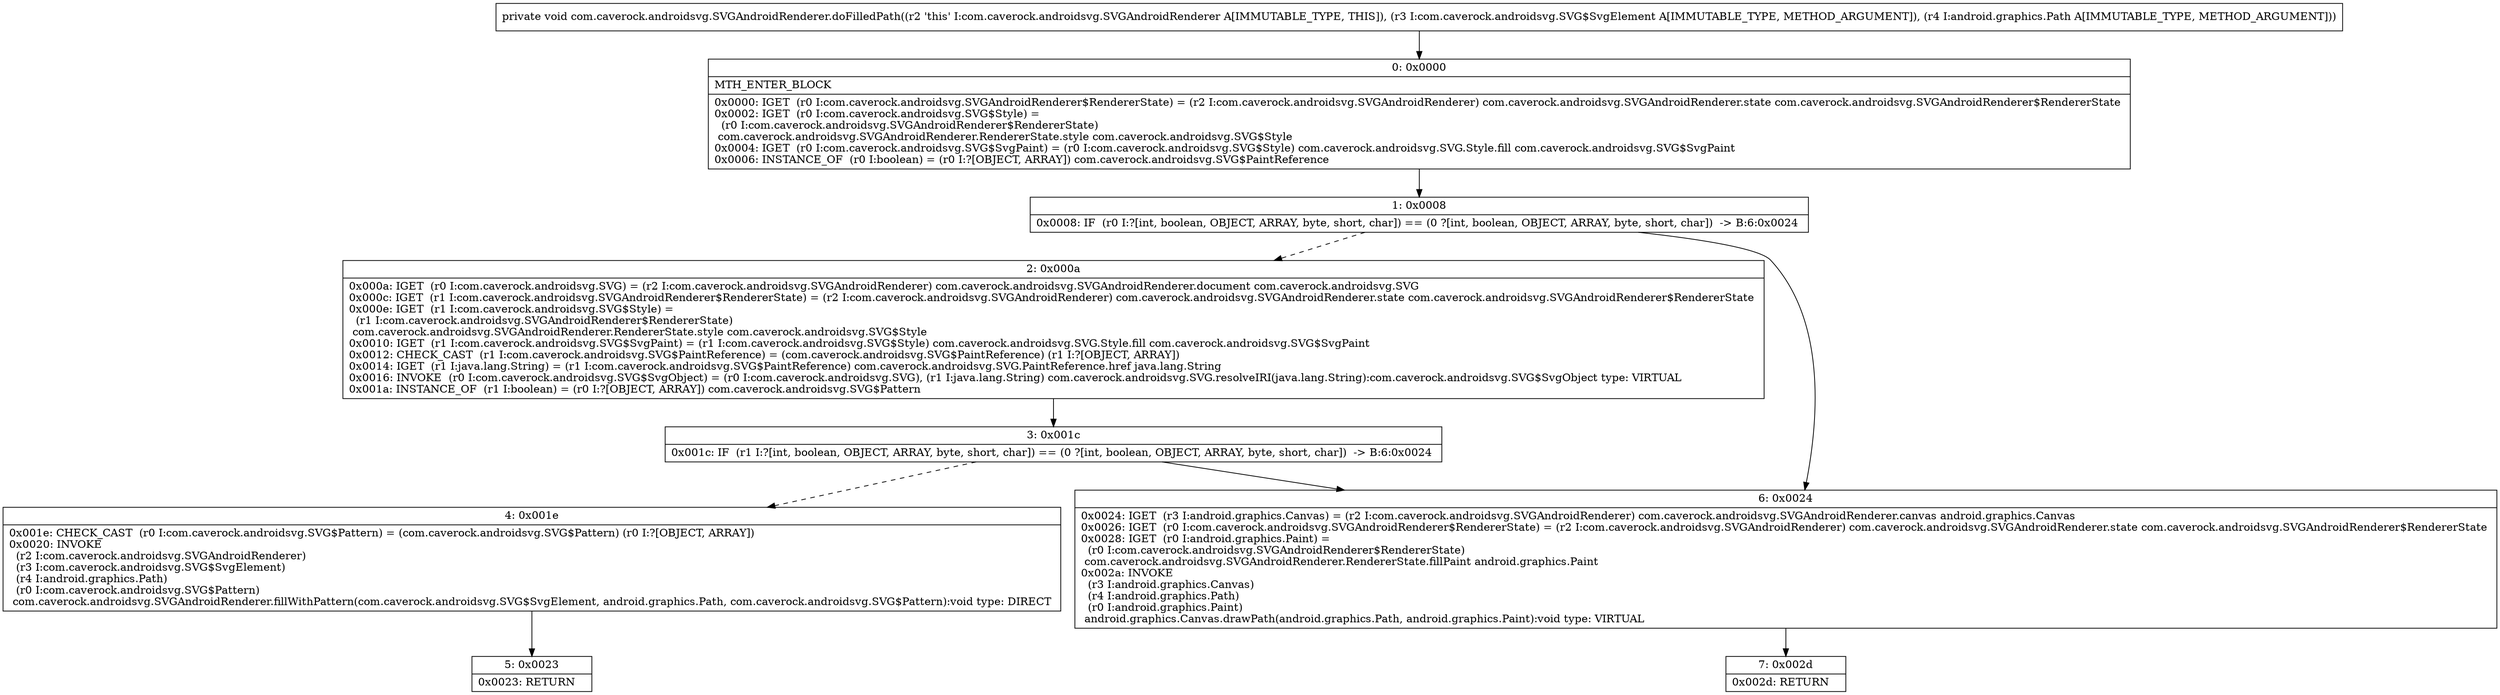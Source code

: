 digraph "CFG forcom.caverock.androidsvg.SVGAndroidRenderer.doFilledPath(Lcom\/caverock\/androidsvg\/SVG$SvgElement;Landroid\/graphics\/Path;)V" {
Node_0 [shape=record,label="{0\:\ 0x0000|MTH_ENTER_BLOCK\l|0x0000: IGET  (r0 I:com.caverock.androidsvg.SVGAndroidRenderer$RendererState) = (r2 I:com.caverock.androidsvg.SVGAndroidRenderer) com.caverock.androidsvg.SVGAndroidRenderer.state com.caverock.androidsvg.SVGAndroidRenderer$RendererState \l0x0002: IGET  (r0 I:com.caverock.androidsvg.SVG$Style) = \l  (r0 I:com.caverock.androidsvg.SVGAndroidRenderer$RendererState)\l com.caverock.androidsvg.SVGAndroidRenderer.RendererState.style com.caverock.androidsvg.SVG$Style \l0x0004: IGET  (r0 I:com.caverock.androidsvg.SVG$SvgPaint) = (r0 I:com.caverock.androidsvg.SVG$Style) com.caverock.androidsvg.SVG.Style.fill com.caverock.androidsvg.SVG$SvgPaint \l0x0006: INSTANCE_OF  (r0 I:boolean) = (r0 I:?[OBJECT, ARRAY]) com.caverock.androidsvg.SVG$PaintReference \l}"];
Node_1 [shape=record,label="{1\:\ 0x0008|0x0008: IF  (r0 I:?[int, boolean, OBJECT, ARRAY, byte, short, char]) == (0 ?[int, boolean, OBJECT, ARRAY, byte, short, char])  \-\> B:6:0x0024 \l}"];
Node_2 [shape=record,label="{2\:\ 0x000a|0x000a: IGET  (r0 I:com.caverock.androidsvg.SVG) = (r2 I:com.caverock.androidsvg.SVGAndroidRenderer) com.caverock.androidsvg.SVGAndroidRenderer.document com.caverock.androidsvg.SVG \l0x000c: IGET  (r1 I:com.caverock.androidsvg.SVGAndroidRenderer$RendererState) = (r2 I:com.caverock.androidsvg.SVGAndroidRenderer) com.caverock.androidsvg.SVGAndroidRenderer.state com.caverock.androidsvg.SVGAndroidRenderer$RendererState \l0x000e: IGET  (r1 I:com.caverock.androidsvg.SVG$Style) = \l  (r1 I:com.caverock.androidsvg.SVGAndroidRenderer$RendererState)\l com.caverock.androidsvg.SVGAndroidRenderer.RendererState.style com.caverock.androidsvg.SVG$Style \l0x0010: IGET  (r1 I:com.caverock.androidsvg.SVG$SvgPaint) = (r1 I:com.caverock.androidsvg.SVG$Style) com.caverock.androidsvg.SVG.Style.fill com.caverock.androidsvg.SVG$SvgPaint \l0x0012: CHECK_CAST  (r1 I:com.caverock.androidsvg.SVG$PaintReference) = (com.caverock.androidsvg.SVG$PaintReference) (r1 I:?[OBJECT, ARRAY]) \l0x0014: IGET  (r1 I:java.lang.String) = (r1 I:com.caverock.androidsvg.SVG$PaintReference) com.caverock.androidsvg.SVG.PaintReference.href java.lang.String \l0x0016: INVOKE  (r0 I:com.caverock.androidsvg.SVG$SvgObject) = (r0 I:com.caverock.androidsvg.SVG), (r1 I:java.lang.String) com.caverock.androidsvg.SVG.resolveIRI(java.lang.String):com.caverock.androidsvg.SVG$SvgObject type: VIRTUAL \l0x001a: INSTANCE_OF  (r1 I:boolean) = (r0 I:?[OBJECT, ARRAY]) com.caverock.androidsvg.SVG$Pattern \l}"];
Node_3 [shape=record,label="{3\:\ 0x001c|0x001c: IF  (r1 I:?[int, boolean, OBJECT, ARRAY, byte, short, char]) == (0 ?[int, boolean, OBJECT, ARRAY, byte, short, char])  \-\> B:6:0x0024 \l}"];
Node_4 [shape=record,label="{4\:\ 0x001e|0x001e: CHECK_CAST  (r0 I:com.caverock.androidsvg.SVG$Pattern) = (com.caverock.androidsvg.SVG$Pattern) (r0 I:?[OBJECT, ARRAY]) \l0x0020: INVOKE  \l  (r2 I:com.caverock.androidsvg.SVGAndroidRenderer)\l  (r3 I:com.caverock.androidsvg.SVG$SvgElement)\l  (r4 I:android.graphics.Path)\l  (r0 I:com.caverock.androidsvg.SVG$Pattern)\l com.caverock.androidsvg.SVGAndroidRenderer.fillWithPattern(com.caverock.androidsvg.SVG$SvgElement, android.graphics.Path, com.caverock.androidsvg.SVG$Pattern):void type: DIRECT \l}"];
Node_5 [shape=record,label="{5\:\ 0x0023|0x0023: RETURN   \l}"];
Node_6 [shape=record,label="{6\:\ 0x0024|0x0024: IGET  (r3 I:android.graphics.Canvas) = (r2 I:com.caverock.androidsvg.SVGAndroidRenderer) com.caverock.androidsvg.SVGAndroidRenderer.canvas android.graphics.Canvas \l0x0026: IGET  (r0 I:com.caverock.androidsvg.SVGAndroidRenderer$RendererState) = (r2 I:com.caverock.androidsvg.SVGAndroidRenderer) com.caverock.androidsvg.SVGAndroidRenderer.state com.caverock.androidsvg.SVGAndroidRenderer$RendererState \l0x0028: IGET  (r0 I:android.graphics.Paint) = \l  (r0 I:com.caverock.androidsvg.SVGAndroidRenderer$RendererState)\l com.caverock.androidsvg.SVGAndroidRenderer.RendererState.fillPaint android.graphics.Paint \l0x002a: INVOKE  \l  (r3 I:android.graphics.Canvas)\l  (r4 I:android.graphics.Path)\l  (r0 I:android.graphics.Paint)\l android.graphics.Canvas.drawPath(android.graphics.Path, android.graphics.Paint):void type: VIRTUAL \l}"];
Node_7 [shape=record,label="{7\:\ 0x002d|0x002d: RETURN   \l}"];
MethodNode[shape=record,label="{private void com.caverock.androidsvg.SVGAndroidRenderer.doFilledPath((r2 'this' I:com.caverock.androidsvg.SVGAndroidRenderer A[IMMUTABLE_TYPE, THIS]), (r3 I:com.caverock.androidsvg.SVG$SvgElement A[IMMUTABLE_TYPE, METHOD_ARGUMENT]), (r4 I:android.graphics.Path A[IMMUTABLE_TYPE, METHOD_ARGUMENT])) }"];
MethodNode -> Node_0;
Node_0 -> Node_1;
Node_1 -> Node_2[style=dashed];
Node_1 -> Node_6;
Node_2 -> Node_3;
Node_3 -> Node_4[style=dashed];
Node_3 -> Node_6;
Node_4 -> Node_5;
Node_6 -> Node_7;
}

